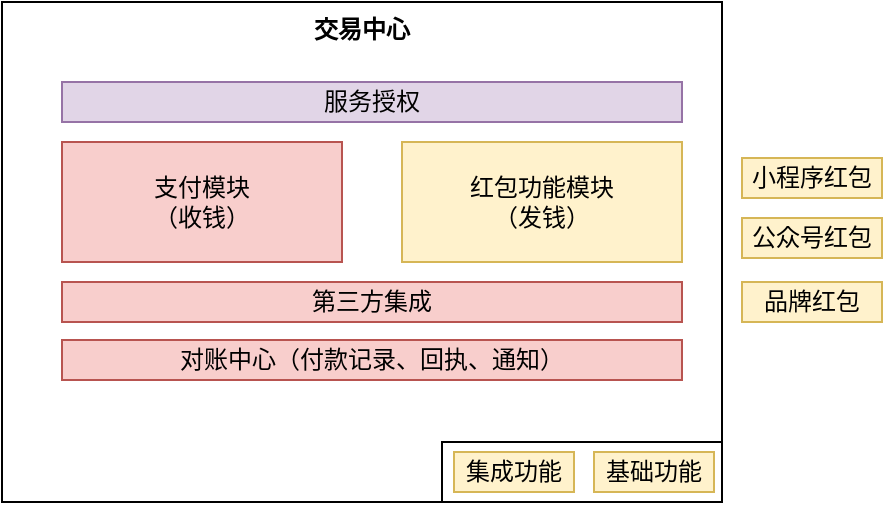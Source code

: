 <mxfile version="24.7.6">
  <diagram name="第 1 页" id="vjrqdGcHqM3vclcwFvUF">
    <mxGraphModel dx="788" dy="453" grid="1" gridSize="10" guides="1" tooltips="1" connect="1" arrows="1" fold="1" page="1" pageScale="1" pageWidth="827" pageHeight="1169" math="0" shadow="0">
      <root>
        <mxCell id="0" />
        <mxCell id="1" parent="0" />
        <mxCell id="D1fpOEdz_gyz_71Ya07G-1" value="交易中心" style="rounded=0;whiteSpace=wrap;html=1;verticalAlign=top;fontStyle=1" vertex="1" parent="1">
          <mxGeometry x="170" y="330" width="360" height="250" as="geometry" />
        </mxCell>
        <mxCell id="D1fpOEdz_gyz_71Ya07G-2" value="支付模块&lt;br&gt;（收钱）" style="rounded=0;whiteSpace=wrap;html=1;fillColor=#f8cecc;strokeColor=#b85450;" vertex="1" parent="1">
          <mxGeometry x="200" y="400" width="140" height="60" as="geometry" />
        </mxCell>
        <mxCell id="D1fpOEdz_gyz_71Ya07G-3" value="红包功能模块&lt;br&gt;（发钱）" style="rounded=0;whiteSpace=wrap;html=1;fillColor=#fff2cc;strokeColor=#d6b656;" vertex="1" parent="1">
          <mxGeometry x="370" y="400" width="140" height="60" as="geometry" />
        </mxCell>
        <mxCell id="D1fpOEdz_gyz_71Ya07G-6" value="服务授权" style="rounded=0;whiteSpace=wrap;html=1;fillColor=#e1d5e7;strokeColor=#9673a6;" vertex="1" parent="1">
          <mxGeometry x="200" y="370" width="310" height="20" as="geometry" />
        </mxCell>
        <mxCell id="D1fpOEdz_gyz_71Ya07G-7" value="第三方集成" style="rounded=0;whiteSpace=wrap;html=1;fillColor=#f8cecc;strokeColor=#b85450;" vertex="1" parent="1">
          <mxGeometry x="200" y="470" width="310" height="20" as="geometry" />
        </mxCell>
        <mxCell id="D1fpOEdz_gyz_71Ya07G-17" value="" style="rounded=0;whiteSpace=wrap;html=1;" vertex="1" parent="1">
          <mxGeometry x="390" y="550" width="140" height="30" as="geometry" />
        </mxCell>
        <mxCell id="D1fpOEdz_gyz_71Ya07G-11" value="集成功能" style="rounded=0;whiteSpace=wrap;html=1;fillColor=#fff2cc;strokeColor=#d6b656;" vertex="1" parent="1">
          <mxGeometry x="396" y="555" width="60" height="20" as="geometry" />
        </mxCell>
        <mxCell id="D1fpOEdz_gyz_71Ya07G-12" value="基础功能" style="rounded=0;whiteSpace=wrap;html=1;fillColor=#fff2cc;strokeColor=#d6b656;" vertex="1" parent="1">
          <mxGeometry x="466" y="555" width="60" height="20" as="geometry" />
        </mxCell>
        <mxCell id="D1fpOEdz_gyz_71Ya07G-14" value="品牌红包" style="rounded=0;whiteSpace=wrap;html=1;fillColor=#fff2cc;strokeColor=#d6b656;" vertex="1" parent="1">
          <mxGeometry x="540" y="470" width="70" height="20" as="geometry" />
        </mxCell>
        <mxCell id="D1fpOEdz_gyz_71Ya07G-15" value="小程序红包" style="rounded=0;whiteSpace=wrap;html=1;fillColor=#fff2cc;strokeColor=#d6b656;" vertex="1" parent="1">
          <mxGeometry x="540" y="408" width="70" height="20" as="geometry" />
        </mxCell>
        <mxCell id="D1fpOEdz_gyz_71Ya07G-16" value="公众号红包" style="rounded=0;whiteSpace=wrap;html=1;fillColor=#fff2cc;strokeColor=#d6b656;" vertex="1" parent="1">
          <mxGeometry x="540" y="438" width="70" height="20" as="geometry" />
        </mxCell>
        <mxCell id="D1fpOEdz_gyz_71Ya07G-18" value="对账中心（付款记录、回执、通知）" style="rounded=0;whiteSpace=wrap;html=1;fillColor=#f8cecc;strokeColor=#b85450;" vertex="1" parent="1">
          <mxGeometry x="200" y="499" width="310" height="20" as="geometry" />
        </mxCell>
      </root>
    </mxGraphModel>
  </diagram>
</mxfile>
